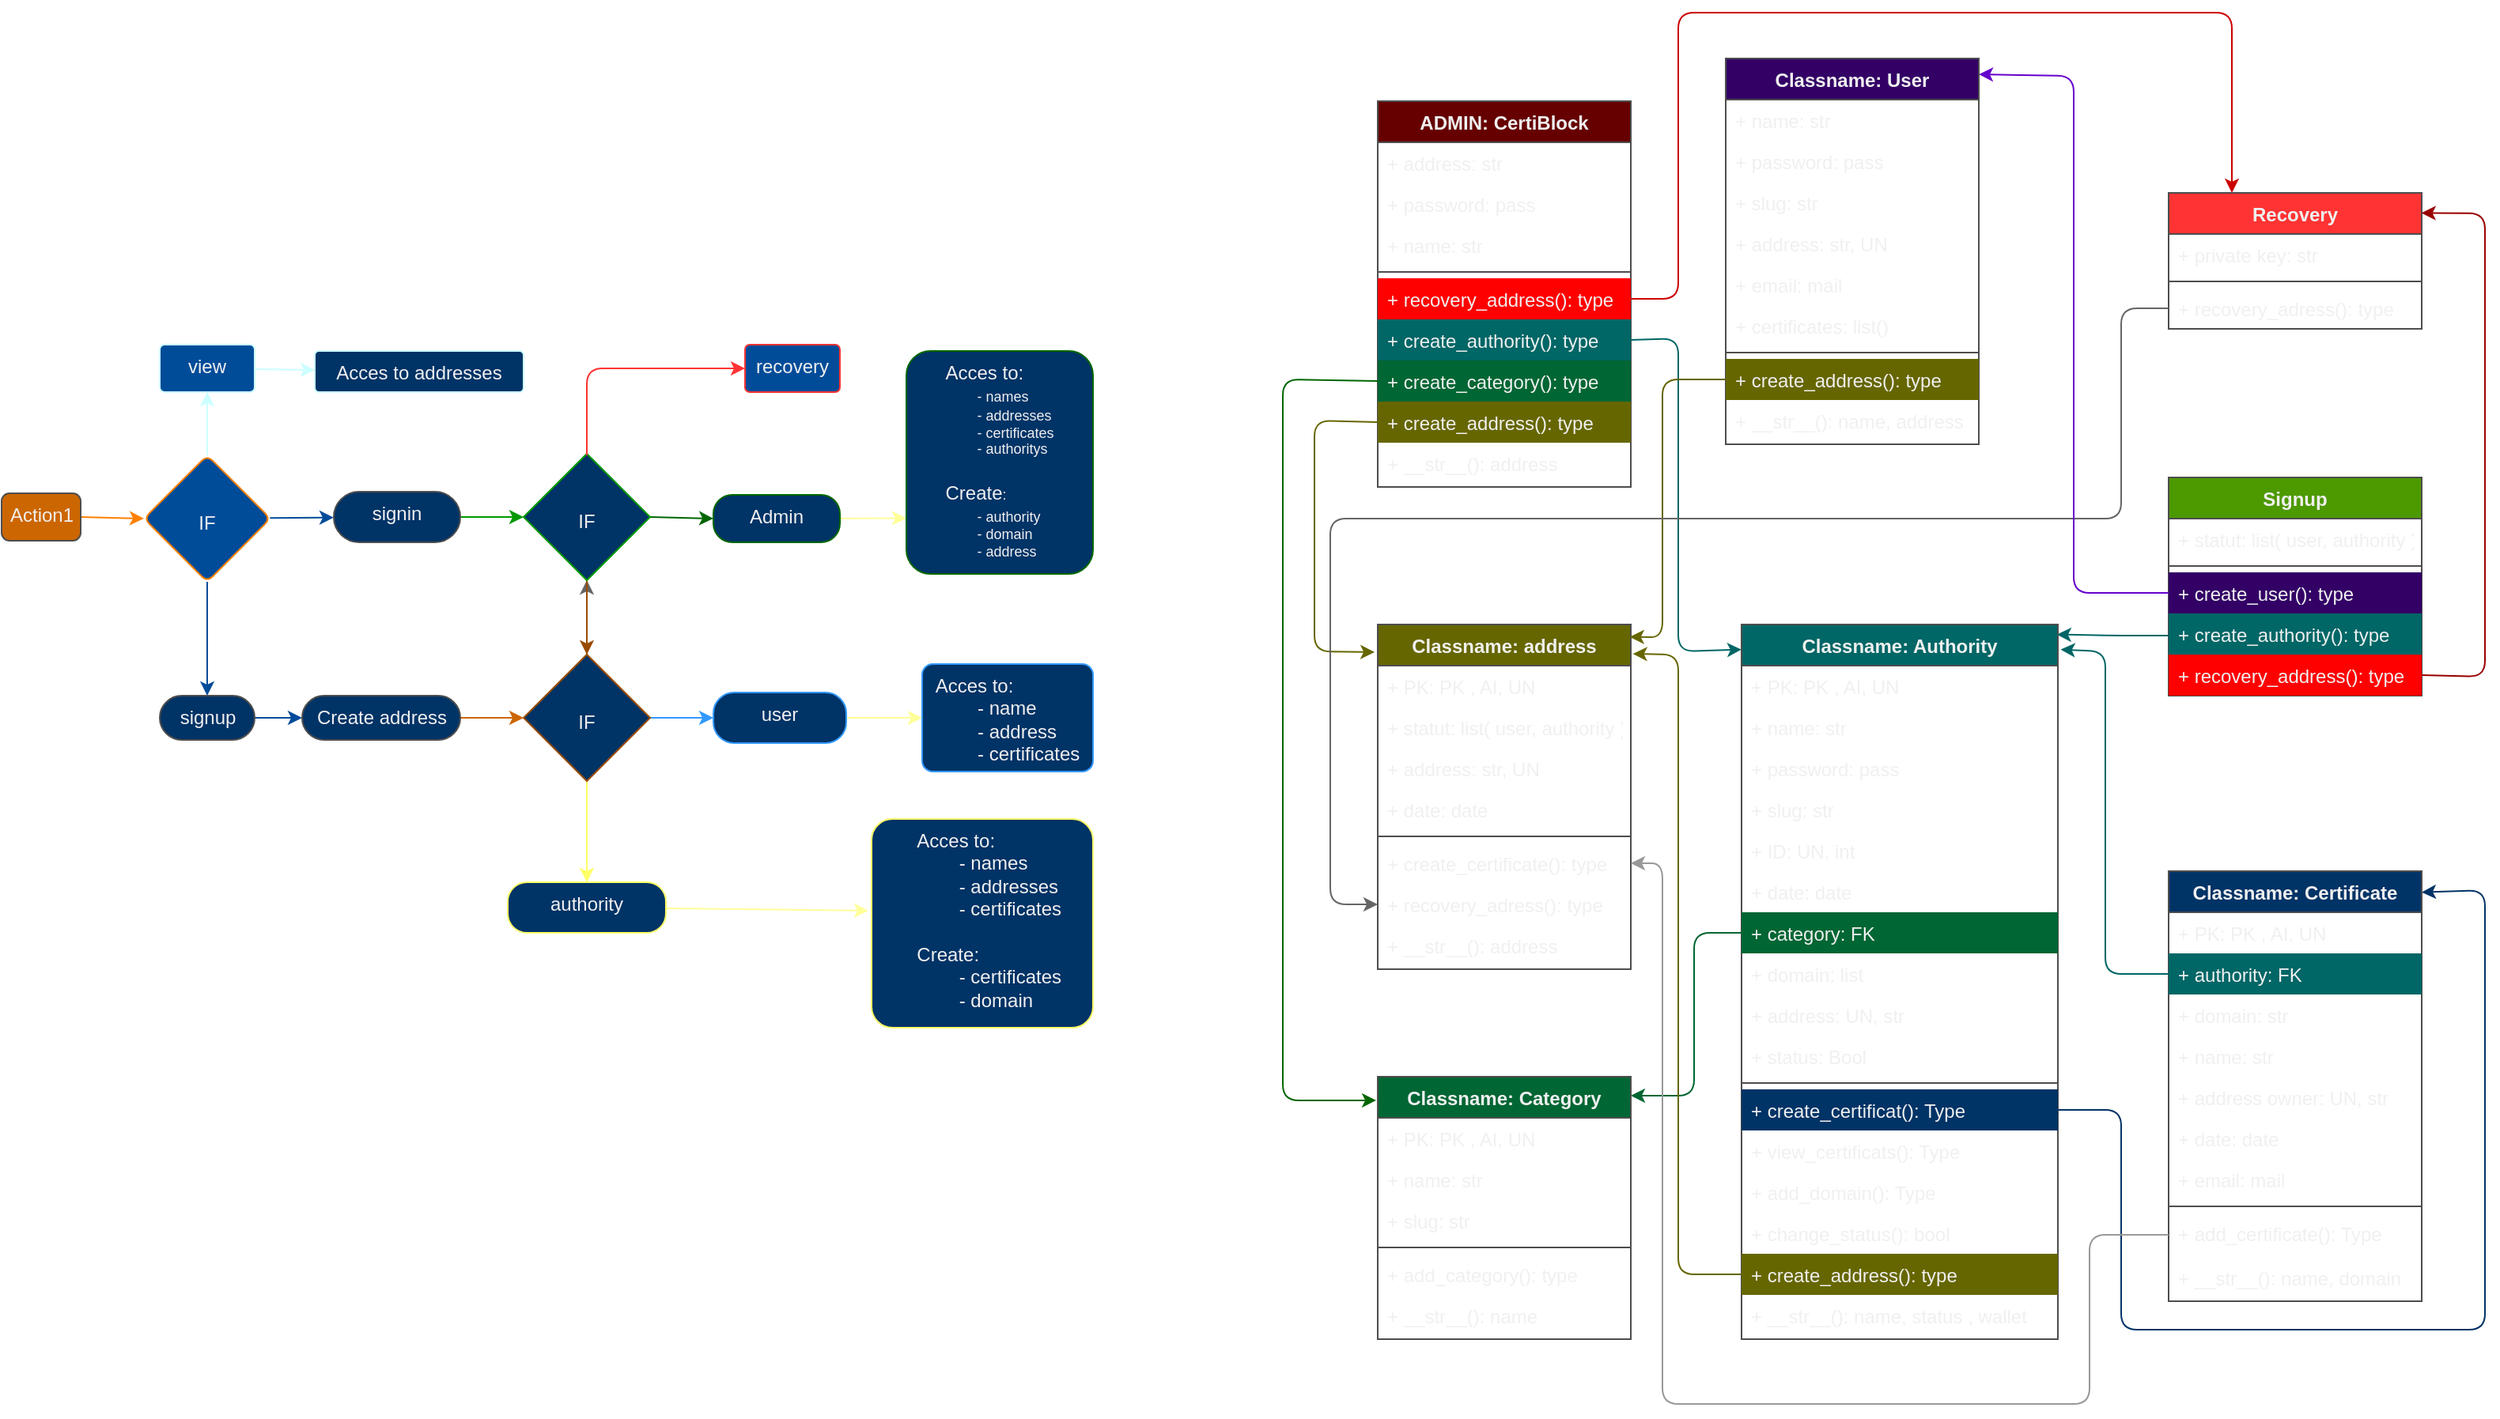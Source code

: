 <mxfile>
    <diagram id="wS5lbhsW0VNBM1o351Oy" name="Page-1">
        <mxGraphModel dx="2883" dy="984" grid="1" gridSize="10" guides="1" tooltips="1" connect="1" arrows="1" fold="1" page="1" pageScale="1" pageWidth="850" pageHeight="1100" math="0" shadow="0">
            <root>
                <mxCell id="0"/>
                <mxCell id="1" parent="0"/>
                <mxCell id="48" value="Classname: Authority" style="swimlane;fontStyle=1;align=center;verticalAlign=top;childLayout=stackLayout;horizontal=1;startSize=26;horizontalStack=0;resizeParent=1;resizeParentMax=0;resizeLast=0;collapsible=1;marginBottom=0;labelBackgroundColor=none;strokeColor=#4D4D4D;fontColor=#F0F0F0;fillColor=#006666;" vertex="1" parent="1">
                    <mxGeometry x="330" y="467" width="200" height="452" as="geometry">
                        <mxRectangle x="300" y="260" width="100" height="40" as="alternateBounds"/>
                    </mxGeometry>
                </mxCell>
                <mxCell id="57" value="+ PK: PK , AI, UN" style="text;strokeColor=none;fillColor=none;align=left;verticalAlign=top;spacingLeft=4;spacingRight=4;overflow=hidden;rotatable=0;points=[[0,0.5],[1,0.5]];portConstraint=eastwest;labelBackgroundColor=none;fontColor=#F0F0F0;" vertex="1" parent="48">
                    <mxGeometry y="26" width="200" height="26" as="geometry"/>
                </mxCell>
                <mxCell id="58" value="+ name: str" style="text;strokeColor=none;fillColor=none;align=left;verticalAlign=top;spacingLeft=4;spacingRight=4;overflow=hidden;rotatable=0;points=[[0,0.5],[1,0.5]];portConstraint=eastwest;labelBackgroundColor=none;fontColor=#F0F0F0;" vertex="1" parent="48">
                    <mxGeometry y="52" width="200" height="26" as="geometry"/>
                </mxCell>
                <mxCell id="211" value="+ password: pass" style="text;strokeColor=none;fillColor=none;align=left;verticalAlign=top;spacingLeft=4;spacingRight=4;overflow=hidden;rotatable=0;points=[[0,0.5],[1,0.5]];portConstraint=eastwest;labelBackgroundColor=none;fontColor=#F0F0F0;" vertex="1" parent="48">
                    <mxGeometry y="78" width="200" height="26" as="geometry"/>
                </mxCell>
                <mxCell id="71" value="+ slug: str" style="text;strokeColor=none;fillColor=none;align=left;verticalAlign=top;spacingLeft=4;spacingRight=4;overflow=hidden;rotatable=0;points=[[0,0.5],[1,0.5]];portConstraint=eastwest;labelBackgroundColor=none;fontColor=#F0F0F0;" vertex="1" parent="48">
                    <mxGeometry y="104" width="200" height="26" as="geometry"/>
                </mxCell>
                <mxCell id="49" value="+ ID: UN, int" style="text;strokeColor=none;fillColor=none;align=left;verticalAlign=top;spacingLeft=4;spacingRight=4;overflow=hidden;rotatable=0;points=[[0,0.5],[1,0.5]];portConstraint=eastwest;labelBackgroundColor=none;fontColor=#F0F0F0;" vertex="1" parent="48">
                    <mxGeometry y="130" width="200" height="26" as="geometry"/>
                </mxCell>
                <mxCell id="60" value="+ date: date" style="text;strokeColor=none;fillColor=none;align=left;verticalAlign=top;spacingLeft=4;spacingRight=4;overflow=hidden;rotatable=0;points=[[0,0.5],[1,0.5]];portConstraint=eastwest;labelBackgroundColor=none;fontColor=#F0F0F0;" vertex="1" parent="48">
                    <mxGeometry y="156" width="200" height="26" as="geometry"/>
                </mxCell>
                <mxCell id="61" value="+ category: FK" style="text;strokeColor=none;fillColor=#006633;align=left;verticalAlign=top;spacingLeft=4;spacingRight=4;overflow=hidden;rotatable=0;points=[[0,0.5],[1,0.5]];portConstraint=eastwest;labelBackgroundColor=none;fontColor=#F0F0F0;" vertex="1" parent="48">
                    <mxGeometry y="182" width="200" height="26" as="geometry"/>
                </mxCell>
                <mxCell id="86" value="+ domain: list" style="text;strokeColor=none;fillColor=none;align=left;verticalAlign=top;spacingLeft=4;spacingRight=4;overflow=hidden;rotatable=0;points=[[0,0.5],[1,0.5]];portConstraint=eastwest;labelBackgroundColor=none;fontColor=#F0F0F0;" vertex="1" parent="48">
                    <mxGeometry y="208" width="200" height="26" as="geometry"/>
                </mxCell>
                <mxCell id="62" value="+ address: UN, str" style="text;strokeColor=none;fillColor=none;align=left;verticalAlign=top;spacingLeft=4;spacingRight=4;overflow=hidden;rotatable=0;points=[[0,0.5],[1,0.5]];portConstraint=eastwest;labelBackgroundColor=none;fontColor=#F0F0F0;" vertex="1" parent="48">
                    <mxGeometry y="234" width="200" height="26" as="geometry"/>
                </mxCell>
                <mxCell id="63" value="+ status: Bool" style="text;strokeColor=none;fillColor=none;align=left;verticalAlign=top;spacingLeft=4;spacingRight=4;overflow=hidden;rotatable=0;points=[[0,0.5],[1,0.5]];portConstraint=eastwest;labelBackgroundColor=none;fontColor=#F0F0F0;" vertex="1" parent="48">
                    <mxGeometry y="260" width="200" height="26" as="geometry"/>
                </mxCell>
                <mxCell id="50" value="" style="line;strokeWidth=1;fillColor=none;align=left;verticalAlign=middle;spacingTop=-1;spacingLeft=3;spacingRight=3;rotatable=0;labelPosition=right;points=[];portConstraint=eastwest;strokeColor=inherit;labelBackgroundColor=none;fontColor=#F0F0F0;" vertex="1" parent="48">
                    <mxGeometry y="286" width="200" height="8" as="geometry"/>
                </mxCell>
                <mxCell id="51" value="+ create_certificat(): Type" style="text;strokeColor=none;fillColor=#003366;align=left;verticalAlign=top;spacingLeft=4;spacingRight=4;overflow=hidden;rotatable=0;points=[[0,0.5],[1,0.5]];portConstraint=eastwest;labelBackgroundColor=none;fontColor=#F0F0F0;" vertex="1" parent="48">
                    <mxGeometry y="294" width="200" height="26" as="geometry"/>
                </mxCell>
                <mxCell id="70" value="+ view_certificats(): Type" style="text;strokeColor=none;fillColor=none;align=left;verticalAlign=top;spacingLeft=4;spacingRight=4;overflow=hidden;rotatable=0;points=[[0,0.5],[1,0.5]];portConstraint=eastwest;labelBackgroundColor=none;fontColor=#F0F0F0;" vertex="1" parent="48">
                    <mxGeometry y="320" width="200" height="26" as="geometry"/>
                </mxCell>
                <mxCell id="87" value="+ add_domain(): Type" style="text;strokeColor=none;fillColor=none;align=left;verticalAlign=top;spacingLeft=4;spacingRight=4;overflow=hidden;rotatable=0;points=[[0,0.5],[1,0.5]];portConstraint=eastwest;labelBackgroundColor=none;fontColor=#F0F0F0;" vertex="1" parent="48">
                    <mxGeometry y="346" width="200" height="26" as="geometry"/>
                </mxCell>
                <mxCell id="67" value="+ change_status(): bool" style="text;strokeColor=none;fillColor=none;align=left;verticalAlign=top;spacingLeft=4;spacingRight=4;overflow=hidden;rotatable=0;points=[[0,0.5],[1,0.5]];portConstraint=eastwest;labelBackgroundColor=none;fontColor=#F0F0F0;" vertex="1" parent="48">
                    <mxGeometry y="372" width="200" height="26" as="geometry"/>
                </mxCell>
                <mxCell id="223" value="+ create_address(): type" style="text;strokeColor=none;fillColor=#666600;align=left;verticalAlign=top;spacingLeft=4;spacingRight=4;overflow=hidden;rotatable=0;points=[[0,0.5],[1,0.5]];portConstraint=eastwest;labelBackgroundColor=none;fontColor=#F0F0F0;" vertex="1" parent="48">
                    <mxGeometry y="398" width="200" height="26" as="geometry"/>
                </mxCell>
                <mxCell id="59" value="+ __str__(): name, status , wallet" style="text;strokeColor=none;fillColor=none;align=left;verticalAlign=top;spacingLeft=4;spacingRight=4;overflow=hidden;rotatable=0;points=[[0,0.5],[1,0.5]];portConstraint=eastwest;labelBackgroundColor=none;fontColor=#F0F0F0;" vertex="1" parent="48">
                    <mxGeometry y="424" width="200" height="28" as="geometry"/>
                </mxCell>
                <mxCell id="52" value="Classname: Category" style="swimlane;fontStyle=1;align=center;verticalAlign=top;childLayout=stackLayout;horizontal=1;startSize=26;horizontalStack=0;resizeParent=1;resizeParentMax=0;resizeLast=0;collapsible=1;marginBottom=0;labelBackgroundColor=none;strokeColor=#4D4D4D;fontColor=#F0F0F0;fillColor=#006633;" vertex="1" parent="1">
                    <mxGeometry x="100" y="753" width="160" height="166" as="geometry"/>
                </mxCell>
                <mxCell id="68" value="+ PK: PK , AI, UN" style="text;strokeColor=none;fillColor=none;align=left;verticalAlign=top;spacingLeft=4;spacingRight=4;overflow=hidden;rotatable=0;points=[[0,0.5],[1,0.5]];portConstraint=eastwest;labelBackgroundColor=none;fontColor=#F0F0F0;" vertex="1" parent="52">
                    <mxGeometry y="26" width="160" height="26" as="geometry"/>
                </mxCell>
                <mxCell id="69" value="+ name: str" style="text;strokeColor=none;fillColor=none;align=left;verticalAlign=top;spacingLeft=4;spacingRight=4;overflow=hidden;rotatable=0;points=[[0,0.5],[1,0.5]];portConstraint=eastwest;labelBackgroundColor=none;fontColor=#F0F0F0;" vertex="1" parent="52">
                    <mxGeometry y="52" width="160" height="26" as="geometry"/>
                </mxCell>
                <mxCell id="72" value="+ slug: str" style="text;strokeColor=none;fillColor=none;align=left;verticalAlign=top;spacingLeft=4;spacingRight=4;overflow=hidden;rotatable=0;points=[[0,0.5],[1,0.5]];portConstraint=eastwest;labelBackgroundColor=none;fontColor=#F0F0F0;" vertex="1" parent="52">
                    <mxGeometry y="78" width="160" height="26" as="geometry"/>
                </mxCell>
                <mxCell id="54" value="" style="line;strokeWidth=1;fillColor=none;align=left;verticalAlign=middle;spacingTop=-1;spacingLeft=3;spacingRight=3;rotatable=0;labelPosition=right;points=[];portConstraint=eastwest;strokeColor=inherit;labelBackgroundColor=none;fontColor=#F0F0F0;" vertex="1" parent="52">
                    <mxGeometry y="104" width="160" height="8" as="geometry"/>
                </mxCell>
                <mxCell id="55" value="+ add_category(): type" style="text;strokeColor=none;fillColor=none;align=left;verticalAlign=top;spacingLeft=4;spacingRight=4;overflow=hidden;rotatable=0;points=[[0,0.5],[1,0.5]];portConstraint=eastwest;labelBackgroundColor=none;fontColor=#F0F0F0;" vertex="1" parent="52">
                    <mxGeometry y="112" width="160" height="26" as="geometry"/>
                </mxCell>
                <mxCell id="65" value="+ __str__(): name" style="text;strokeColor=none;fillColor=none;align=left;verticalAlign=top;spacingLeft=4;spacingRight=4;overflow=hidden;rotatable=0;points=[[0,0.5],[1,0.5]];portConstraint=eastwest;labelBackgroundColor=none;fontColor=#F0F0F0;" vertex="1" parent="52">
                    <mxGeometry y="138" width="160" height="28" as="geometry"/>
                </mxCell>
                <mxCell id="73" value="Classname: Certificate" style="swimlane;fontStyle=1;align=center;verticalAlign=top;childLayout=stackLayout;horizontal=1;startSize=26;horizontalStack=0;resizeParent=1;resizeParentMax=0;resizeLast=0;collapsible=1;marginBottom=0;labelBackgroundColor=none;strokeColor=#4D4D4D;fontColor=#F0F0F0;fillColor=#003366;" vertex="1" parent="1">
                    <mxGeometry x="600" y="623" width="160" height="272" as="geometry"/>
                </mxCell>
                <mxCell id="74" value="+ PK: PK , AI, UN" style="text;strokeColor=none;fillColor=none;align=left;verticalAlign=top;spacingLeft=4;spacingRight=4;overflow=hidden;rotatable=0;points=[[0,0.5],[1,0.5]];portConstraint=eastwest;labelBackgroundColor=none;fontColor=#F0F0F0;" vertex="1" parent="73">
                    <mxGeometry y="26" width="160" height="26" as="geometry"/>
                </mxCell>
                <mxCell id="75" value="+ authority: FK" style="text;strokeColor=none;fillColor=#006666;align=left;verticalAlign=top;spacingLeft=4;spacingRight=4;overflow=hidden;rotatable=0;points=[[0,0.5],[1,0.5]];portConstraint=eastwest;labelBackgroundColor=none;fontColor=#F0F0F0;" vertex="1" parent="73">
                    <mxGeometry y="52" width="160" height="26" as="geometry"/>
                </mxCell>
                <mxCell id="76" value="+ domain: str" style="text;strokeColor=none;fillColor=none;align=left;verticalAlign=top;spacingLeft=4;spacingRight=4;overflow=hidden;rotatable=0;points=[[0,0.5],[1,0.5]];portConstraint=eastwest;labelBackgroundColor=none;fontColor=#F0F0F0;" vertex="1" parent="73">
                    <mxGeometry y="78" width="160" height="26" as="geometry"/>
                </mxCell>
                <mxCell id="85" value="+ name: str" style="text;strokeColor=none;fillColor=none;align=left;verticalAlign=top;spacingLeft=4;spacingRight=4;overflow=hidden;rotatable=0;points=[[0,0.5],[1,0.5]];portConstraint=eastwest;labelBackgroundColor=none;fontColor=#F0F0F0;" vertex="1" parent="73">
                    <mxGeometry y="104" width="160" height="26" as="geometry"/>
                </mxCell>
                <mxCell id="82" value="+ address owner: UN, str" style="text;strokeColor=none;fillColor=none;align=left;verticalAlign=top;spacingLeft=4;spacingRight=4;overflow=hidden;rotatable=0;points=[[0,0.5],[1,0.5]];portConstraint=eastwest;labelBackgroundColor=none;fontColor=#F0F0F0;" vertex="1" parent="73">
                    <mxGeometry y="130" width="160" height="26" as="geometry"/>
                </mxCell>
                <mxCell id="83" value="+ date: date" style="text;strokeColor=none;fillColor=none;align=left;verticalAlign=top;spacingLeft=4;spacingRight=4;overflow=hidden;rotatable=0;points=[[0,0.5],[1,0.5]];portConstraint=eastwest;labelBackgroundColor=none;fontColor=#F0F0F0;" vertex="1" parent="73">
                    <mxGeometry y="156" width="160" height="26" as="geometry"/>
                </mxCell>
                <mxCell id="77" value="+ email: mail" style="text;strokeColor=none;fillColor=none;align=left;verticalAlign=top;spacingLeft=4;spacingRight=4;overflow=hidden;rotatable=0;points=[[0,0.5],[1,0.5]];portConstraint=eastwest;labelBackgroundColor=none;fontColor=#F0F0F0;" vertex="1" parent="73">
                    <mxGeometry y="182" width="160" height="26" as="geometry"/>
                </mxCell>
                <mxCell id="79" value="" style="line;strokeWidth=1;fillColor=none;align=left;verticalAlign=middle;spacingTop=-1;spacingLeft=3;spacingRight=3;rotatable=0;labelPosition=right;points=[];portConstraint=eastwest;strokeColor=inherit;labelBackgroundColor=none;fontColor=#F0F0F0;" vertex="1" parent="73">
                    <mxGeometry y="208" width="160" height="8" as="geometry"/>
                </mxCell>
                <mxCell id="127" value="+ add_certificate(): Type" style="text;strokeColor=none;fillColor=none;align=left;verticalAlign=top;spacingLeft=4;spacingRight=4;overflow=hidden;rotatable=0;points=[[0,0.5],[1,0.5]];portConstraint=eastwest;labelBackgroundColor=none;fontColor=#F0F0F0;" vertex="1" parent="73">
                    <mxGeometry y="216" width="160" height="28" as="geometry"/>
                </mxCell>
                <mxCell id="81" value="+ __str__(): name, domain" style="text;strokeColor=none;fillColor=none;align=left;verticalAlign=top;spacingLeft=4;spacingRight=4;overflow=hidden;rotatable=0;points=[[0,0.5],[1,0.5]];portConstraint=eastwest;labelBackgroundColor=none;fontColor=#F0F0F0;" vertex="1" parent="73">
                    <mxGeometry y="244" width="160" height="28" as="geometry"/>
                </mxCell>
                <mxCell id="88" value="Classname: address" style="swimlane;fontStyle=1;align=center;verticalAlign=top;childLayout=stackLayout;horizontal=1;startSize=26;horizontalStack=0;resizeParent=1;resizeParentMax=0;resizeLast=0;collapsible=1;marginBottom=0;labelBackgroundColor=none;strokeColor=#4D4D4D;fontColor=#F0F0F0;fillColor=#666600;" vertex="1" parent="1">
                    <mxGeometry x="100" y="467" width="160" height="218" as="geometry"/>
                </mxCell>
                <mxCell id="89" value="+ PK: PK , AI, UN" style="text;strokeColor=none;fillColor=none;align=left;verticalAlign=top;spacingLeft=4;spacingRight=4;overflow=hidden;rotatable=0;points=[[0,0.5],[1,0.5]];portConstraint=eastwest;labelBackgroundColor=none;fontColor=#F0F0F0;" vertex="1" parent="88">
                    <mxGeometry y="26" width="160" height="26" as="geometry"/>
                </mxCell>
                <mxCell id="122" value="+ statut: list( user, authority )" style="text;strokeColor=none;fillColor=none;align=left;verticalAlign=top;spacingLeft=4;spacingRight=4;overflow=hidden;rotatable=0;points=[[0,0.5],[1,0.5]];portConstraint=eastwest;labelBackgroundColor=none;fontColor=#F0F0F0;" vertex="1" parent="88">
                    <mxGeometry y="52" width="160" height="26" as="geometry"/>
                </mxCell>
                <mxCell id="90" value="+ address: str, UN" style="text;strokeColor=none;fillColor=none;align=left;verticalAlign=top;spacingLeft=4;spacingRight=4;overflow=hidden;rotatable=0;points=[[0,0.5],[1,0.5]];portConstraint=eastwest;labelBackgroundColor=none;fontColor=#F0F0F0;" vertex="1" parent="88">
                    <mxGeometry y="78" width="160" height="26" as="geometry"/>
                </mxCell>
                <mxCell id="95" value="+ date: date" style="text;strokeColor=none;fillColor=none;align=left;verticalAlign=top;spacingLeft=4;spacingRight=4;overflow=hidden;rotatable=0;points=[[0,0.5],[1,0.5]];portConstraint=eastwest;labelBackgroundColor=none;fontColor=#F0F0F0;" vertex="1" parent="88">
                    <mxGeometry y="104" width="160" height="26" as="geometry"/>
                </mxCell>
                <mxCell id="92" value="" style="line;strokeWidth=1;fillColor=none;align=left;verticalAlign=middle;spacingTop=-1;spacingLeft=3;spacingRight=3;rotatable=0;labelPosition=right;points=[];portConstraint=eastwest;strokeColor=inherit;labelBackgroundColor=none;fontColor=#F0F0F0;" vertex="1" parent="88">
                    <mxGeometry y="130" width="160" height="8" as="geometry"/>
                </mxCell>
                <mxCell id="93" value="+ create_certificate(): type" style="text;strokeColor=none;fillColor=none;align=left;verticalAlign=top;spacingLeft=4;spacingRight=4;overflow=hidden;rotatable=0;points=[[0,0.5],[1,0.5]];portConstraint=eastwest;labelBackgroundColor=none;fontColor=#F0F0F0;" vertex="1" parent="88">
                    <mxGeometry y="138" width="160" height="26" as="geometry"/>
                </mxCell>
                <mxCell id="217" value="+ recovery_adress(): type" style="text;strokeColor=none;fillColor=none;align=left;verticalAlign=top;spacingLeft=4;spacingRight=4;overflow=hidden;rotatable=0;points=[[0,0.5],[1,0.5]];portConstraint=eastwest;labelBackgroundColor=none;fontColor=#F0F0F0;" vertex="1" parent="88">
                    <mxGeometry y="164" width="160" height="26" as="geometry"/>
                </mxCell>
                <mxCell id="94" value="+ __str__(): address" style="text;strokeColor=none;fillColor=none;align=left;verticalAlign=top;spacingLeft=4;spacingRight=4;overflow=hidden;rotatable=0;points=[[0,0.5],[1,0.5]];portConstraint=eastwest;labelBackgroundColor=none;fontColor=#F0F0F0;" vertex="1" parent="88">
                    <mxGeometry y="190" width="160" height="28" as="geometry"/>
                </mxCell>
                <mxCell id="96" value="ADMIN: CertiBlock" style="swimlane;fontStyle=1;align=center;verticalAlign=top;childLayout=stackLayout;horizontal=1;startSize=26;horizontalStack=0;resizeParent=1;resizeParentMax=0;resizeLast=0;collapsible=1;marginBottom=0;labelBackgroundColor=none;strokeColor=#4D4D4D;fontColor=#F0F0F0;fillColor=#660000;" vertex="1" parent="1">
                    <mxGeometry x="100" y="136" width="160" height="244" as="geometry"/>
                </mxCell>
                <mxCell id="98" value="+ address: str" style="text;strokeColor=none;fillColor=none;align=left;verticalAlign=top;spacingLeft=4;spacingRight=4;overflow=hidden;rotatable=0;points=[[0,0.5],[1,0.5]];portConstraint=eastwest;labelBackgroundColor=none;fontColor=#F0F0F0;" vertex="1" parent="96">
                    <mxGeometry y="26" width="160" height="26" as="geometry"/>
                </mxCell>
                <mxCell id="214" value="+ password: pass" style="text;strokeColor=none;fillColor=none;align=left;verticalAlign=top;spacingLeft=4;spacingRight=4;overflow=hidden;rotatable=0;points=[[0,0.5],[1,0.5]];portConstraint=eastwest;labelBackgroundColor=none;fontColor=#F0F0F0;" vertex="1" parent="96">
                    <mxGeometry y="52" width="160" height="26" as="geometry"/>
                </mxCell>
                <mxCell id="123" value="+ name: str" style="text;strokeColor=none;fillColor=none;align=left;verticalAlign=top;spacingLeft=4;spacingRight=4;overflow=hidden;rotatable=0;points=[[0,0.5],[1,0.5]];portConstraint=eastwest;labelBackgroundColor=none;fontColor=#F0F0F0;" vertex="1" parent="96">
                    <mxGeometry y="78" width="160" height="26" as="geometry"/>
                </mxCell>
                <mxCell id="100" value="" style="line;strokeWidth=1;fillColor=none;align=left;verticalAlign=middle;spacingTop=-1;spacingLeft=3;spacingRight=3;rotatable=0;labelPosition=right;points=[];portConstraint=eastwest;strokeColor=inherit;labelBackgroundColor=none;fontColor=#F0F0F0;" vertex="1" parent="96">
                    <mxGeometry y="104" width="160" height="8" as="geometry"/>
                </mxCell>
                <mxCell id="215" value="+ recovery_address(): type" style="text;strokeColor=none;fillColor=#FF0000;align=left;verticalAlign=top;spacingLeft=4;spacingRight=4;overflow=hidden;rotatable=0;points=[[0,0.5],[1,0.5]];portConstraint=eastwest;labelBackgroundColor=none;fontColor=#F0F0F0;" vertex="1" parent="96">
                    <mxGeometry y="112" width="160" height="26" as="geometry"/>
                </mxCell>
                <mxCell id="104" value="+ create_authority(): type" style="text;strokeColor=none;fillColor=#006666;align=left;verticalAlign=top;spacingLeft=4;spacingRight=4;overflow=hidden;rotatable=0;points=[[0,0.5],[1,0.5]];portConstraint=eastwest;labelBackgroundColor=none;fontColor=#F0F0F0;" vertex="1" parent="96">
                    <mxGeometry y="138" width="160" height="26" as="geometry"/>
                </mxCell>
                <mxCell id="103" value="+ create_category(): type" style="text;strokeColor=none;fillColor=#006633;align=left;verticalAlign=top;spacingLeft=4;spacingRight=4;overflow=hidden;rotatable=0;points=[[0,0.5],[1,0.5]];portConstraint=eastwest;labelBackgroundColor=none;fontColor=#F0F0F0;" vertex="1" parent="96">
                    <mxGeometry y="164" width="160" height="26" as="geometry"/>
                </mxCell>
                <mxCell id="101" value="+ create_address(): type" style="text;strokeColor=none;fillColor=#666600;align=left;verticalAlign=top;spacingLeft=4;spacingRight=4;overflow=hidden;rotatable=0;points=[[0,0.5],[1,0.5]];portConstraint=eastwest;labelBackgroundColor=none;fontColor=#F0F0F0;" vertex="1" parent="96">
                    <mxGeometry y="190" width="160" height="26" as="geometry"/>
                </mxCell>
                <mxCell id="102" value="+ __str__(): address" style="text;strokeColor=none;fillColor=none;align=left;verticalAlign=top;spacingLeft=4;spacingRight=4;overflow=hidden;rotatable=0;points=[[0,0.5],[1,0.5]];portConstraint=eastwest;labelBackgroundColor=none;fontColor=#F0F0F0;" vertex="1" parent="96">
                    <mxGeometry y="216" width="160" height="28" as="geometry"/>
                </mxCell>
                <mxCell id="107" style="edgeStyle=none;html=1;exitX=0;exitY=0.5;exitDx=0;exitDy=0;entryX=1;entryY=0.072;entryDx=0;entryDy=0;entryPerimeter=0;fontColor=#F0F0F0;strokeColor=#006633;" edge="1" parent="1" source="61" target="52">
                    <mxGeometry relative="1" as="geometry">
                        <Array as="points">
                            <mxPoint x="300" y="662"/>
                            <mxPoint x="300" y="765"/>
                        </Array>
                    </mxGeometry>
                </mxCell>
                <mxCell id="108" style="edgeStyle=none;html=1;exitX=0;exitY=0.5;exitDx=0;exitDy=0;strokeColor=#006666;fontColor=#F0F0F0;entryX=1.009;entryY=0.035;entryDx=0;entryDy=0;entryPerimeter=0;" edge="1" parent="1" source="75" target="48">
                    <mxGeometry relative="1" as="geometry">
                        <Array as="points">
                            <mxPoint x="560" y="688"/>
                            <mxPoint x="560" y="484"/>
                        </Array>
                    </mxGeometry>
                </mxCell>
                <mxCell id="109" style="edgeStyle=none;html=1;exitX=0;exitY=0.5;exitDx=0;exitDy=0;entryX=-0.012;entryY=0.08;entryDx=0;entryDy=0;entryPerimeter=0;strokeColor=#666600;fontColor=#F0F0F0;" edge="1" parent="1" source="101" target="88">
                    <mxGeometry relative="1" as="geometry">
                        <Array as="points">
                            <mxPoint x="60" y="338"/>
                            <mxPoint x="60" y="484"/>
                        </Array>
                    </mxGeometry>
                </mxCell>
                <mxCell id="110" style="edgeStyle=none;html=1;exitX=0;exitY=0.5;exitDx=0;exitDy=0;entryX=-0.006;entryY=0.09;entryDx=0;entryDy=0;entryPerimeter=0;strokeColor=#006600;fontColor=#F0F0F0;" edge="1" parent="1" source="103" target="52">
                    <mxGeometry relative="1" as="geometry">
                        <Array as="points">
                            <mxPoint x="40" y="312"/>
                            <mxPoint x="40" y="480"/>
                            <mxPoint x="40" y="768"/>
                        </Array>
                    </mxGeometry>
                </mxCell>
                <mxCell id="111" style="edgeStyle=none;html=1;exitX=1;exitY=0.5;exitDx=0;exitDy=0;entryX=0;entryY=0.035;entryDx=0;entryDy=0;entryPerimeter=0;strokeColor=#006666;fontColor=#F0F0F0;" edge="1" parent="1" source="104" target="48">
                    <mxGeometry relative="1" as="geometry">
                        <Array as="points">
                            <mxPoint x="290" y="286"/>
                            <mxPoint x="290" y="484"/>
                        </Array>
                    </mxGeometry>
                </mxCell>
                <mxCell id="112" style="edgeStyle=none;html=1;exitX=1;exitY=0.5;exitDx=0;exitDy=0;entryX=1;entryY=0.049;entryDx=0;entryDy=0;entryPerimeter=0;strokeColor=#003366;fontColor=#F0F0F0;fillColor=#003366;" edge="1" parent="1" source="51" target="73">
                    <mxGeometry relative="1" as="geometry">
                        <Array as="points">
                            <mxPoint x="570" y="774"/>
                            <mxPoint x="570" y="913"/>
                            <mxPoint x="800" y="913"/>
                            <mxPoint x="800" y="635"/>
                        </Array>
                    </mxGeometry>
                </mxCell>
                <mxCell id="113" value="Classname: User" style="swimlane;fontStyle=1;align=center;verticalAlign=top;childLayout=stackLayout;horizontal=1;startSize=26;horizontalStack=0;resizeParent=1;resizeParentMax=0;resizeLast=0;collapsible=1;marginBottom=0;labelBackgroundColor=none;strokeColor=#4D4D4D;fontColor=#F0F0F0;fillColor=#330066;" vertex="1" parent="1">
                    <mxGeometry x="320" y="109" width="160" height="244" as="geometry"/>
                </mxCell>
                <mxCell id="120" value="+ name: str" style="text;strokeColor=none;fillColor=none;align=left;verticalAlign=top;spacingLeft=4;spacingRight=4;overflow=hidden;rotatable=0;points=[[0,0.5],[1,0.5]];portConstraint=eastwest;labelBackgroundColor=none;fontColor=#F0F0F0;" vertex="1" parent="113">
                    <mxGeometry y="26" width="160" height="26" as="geometry"/>
                </mxCell>
                <mxCell id="202" value="+ password: pass" style="text;strokeColor=none;fillColor=none;align=left;verticalAlign=top;spacingLeft=4;spacingRight=4;overflow=hidden;rotatable=0;points=[[0,0.5],[1,0.5]];portConstraint=eastwest;labelBackgroundColor=none;fontColor=#F0F0F0;" vertex="1" parent="113">
                    <mxGeometry y="52" width="160" height="26" as="geometry"/>
                </mxCell>
                <mxCell id="121" value="+ slug: str" style="text;strokeColor=none;fillColor=none;align=left;verticalAlign=top;spacingLeft=4;spacingRight=4;overflow=hidden;rotatable=0;points=[[0,0.5],[1,0.5]];portConstraint=eastwest;labelBackgroundColor=none;fontColor=#F0F0F0;" vertex="1" parent="113">
                    <mxGeometry y="78" width="160" height="26" as="geometry"/>
                </mxCell>
                <mxCell id="114" value="+ address: str, UN" style="text;strokeColor=none;fillColor=none;align=left;verticalAlign=top;spacingLeft=4;spacingRight=4;overflow=hidden;rotatable=0;points=[[0,0.5],[1,0.5]];portConstraint=eastwest;labelBackgroundColor=none;fontColor=#F0F0F0;" vertex="1" parent="113">
                    <mxGeometry y="104" width="160" height="26" as="geometry"/>
                </mxCell>
                <mxCell id="206" value="+ email: mail" style="text;strokeColor=none;fillColor=none;align=left;verticalAlign=top;spacingLeft=4;spacingRight=4;overflow=hidden;rotatable=0;points=[[0,0.5],[1,0.5]];portConstraint=eastwest;labelBackgroundColor=none;fontColor=#F0F0F0;" vertex="1" parent="113">
                    <mxGeometry y="130" width="160" height="26" as="geometry"/>
                </mxCell>
                <mxCell id="125" value="+ certificates: list()" style="text;strokeColor=none;fillColor=none;align=left;verticalAlign=top;spacingLeft=4;spacingRight=4;overflow=hidden;rotatable=0;points=[[0,0.5],[1,0.5]];portConstraint=eastwest;labelBackgroundColor=none;fontColor=#F0F0F0;" vertex="1" parent="113">
                    <mxGeometry y="156" width="160" height="26" as="geometry"/>
                </mxCell>
                <mxCell id="115" value="" style="line;strokeWidth=1;fillColor=none;align=left;verticalAlign=middle;spacingTop=-1;spacingLeft=3;spacingRight=3;rotatable=0;labelPosition=right;points=[];portConstraint=eastwest;strokeColor=inherit;labelBackgroundColor=none;fontColor=#F0F0F0;" vertex="1" parent="113">
                    <mxGeometry y="182" width="160" height="8" as="geometry"/>
                </mxCell>
                <mxCell id="118" value="+ create_address(): type" style="text;strokeColor=none;fillColor=#666600;align=left;verticalAlign=top;spacingLeft=4;spacingRight=4;overflow=hidden;rotatable=0;points=[[0,0.5],[1,0.5]];portConstraint=eastwest;labelBackgroundColor=none;fontColor=#F0F0F0;" vertex="1" parent="113">
                    <mxGeometry y="190" width="160" height="26" as="geometry"/>
                </mxCell>
                <mxCell id="119" value="+ __str__(): name, address" style="text;strokeColor=none;fillColor=none;align=left;verticalAlign=top;spacingLeft=4;spacingRight=4;overflow=hidden;rotatable=0;points=[[0,0.5],[1,0.5]];portConstraint=eastwest;labelBackgroundColor=none;fontColor=#F0F0F0;" vertex="1" parent="113">
                    <mxGeometry y="216" width="160" height="28" as="geometry"/>
                </mxCell>
                <mxCell id="124" style="edgeStyle=none;html=1;exitX=0;exitY=0.5;exitDx=0;exitDy=0;entryX=0.996;entryY=0.036;entryDx=0;entryDy=0;entryPerimeter=0;strokeColor=#666600;fontColor=#F0F0F0;fillColor=#666600;" edge="1" parent="1" source="118" target="88">
                    <mxGeometry relative="1" as="geometry">
                        <Array as="points">
                            <mxPoint x="280" y="312"/>
                            <mxPoint x="280" y="475"/>
                        </Array>
                    </mxGeometry>
                </mxCell>
                <mxCell id="221" value="" style="edgeStyle=none;html=1;strokeColor=#004C99;fontSize=9;fontColor=#994C00;fillColor=#CC6600;" edge="1" parent="1" source="130" target="220">
                    <mxGeometry relative="1" as="geometry"/>
                </mxCell>
                <mxCell id="130" value="signup" style="html=1;align=center;verticalAlign=top;rounded=1;absoluteArcSize=1;arcSize=30;dashed=0;labelBackgroundColor=none;strokeColor=#4D4D4D;fontColor=#F0F0F0;fillColor=#003366;" vertex="1" parent="1">
                    <mxGeometry x="-670" y="512" width="60" height="28" as="geometry"/>
                </mxCell>
                <mxCell id="158" value="" style="edgeStyle=none;html=1;strokeColor=#3399FF;fontColor=#F0F0F0;fillColor=#003366;" edge="1" parent="1" source="155" target="157">
                    <mxGeometry relative="1" as="geometry"/>
                </mxCell>
                <mxCell id="160" value="" style="edgeStyle=none;html=1;strokeColor=#FFFF66;fontColor=#F0F0F0;fillColor=#003366;" edge="1" parent="1" source="155" target="159">
                    <mxGeometry relative="1" as="geometry"/>
                </mxCell>
                <mxCell id="219" value="" style="edgeStyle=none;html=1;strokeColor=#666666;fontSize=9;fontColor=#994C00;fillColor=#CC6600;" edge="1" parent="1" source="155" target="173">
                    <mxGeometry relative="1" as="geometry"/>
                </mxCell>
                <mxCell id="155" value="&lt;br&gt;&lt;br&gt;IF" style="rhombus;whiteSpace=wrap;html=1;verticalAlign=top;fillColor=#003366;strokeColor=#994C00;fontColor=#F0F0F0;rounded=1;arcSize=0;dashed=0;labelBackgroundColor=none;align=center;" vertex="1" parent="1">
                    <mxGeometry x="-440" y="486" width="80" height="80" as="geometry"/>
                </mxCell>
                <mxCell id="190" value="" style="edgeStyle=none;html=1;strokeColor=#FFFF99;fontSize=9;fontColor=#994C00;fillColor=#CC6600;" edge="1" parent="1" source="157" target="161">
                    <mxGeometry relative="1" as="geometry"/>
                </mxCell>
                <mxCell id="157" value="user" style="rounded=1;whiteSpace=wrap;html=1;verticalAlign=top;fillColor=#003366;strokeColor=#3399FF;fontColor=#F0F0F0;arcSize=41;dashed=0;labelBackgroundColor=none;align=center;" vertex="1" parent="1">
                    <mxGeometry x="-320" y="510" width="84" height="32" as="geometry"/>
                </mxCell>
                <mxCell id="191" value="" style="edgeStyle=none;html=1;strokeColor=#FFFF99;fontSize=9;fontColor=#994C00;fillColor=#CC6600;entryX=-0.014;entryY=0.439;entryDx=0;entryDy=0;entryPerimeter=0;" edge="1" parent="1" source="159" target="163">
                    <mxGeometry relative="1" as="geometry"/>
                </mxCell>
                <mxCell id="159" value="authority" style="rounded=1;whiteSpace=wrap;html=1;verticalAlign=top;fillColor=#003366;strokeColor=#FFFF66;fontColor=#F0F0F0;arcSize=38;dashed=0;labelBackgroundColor=none;" vertex="1" parent="1">
                    <mxGeometry x="-450" y="630" width="100" height="32" as="geometry"/>
                </mxCell>
                <mxCell id="161" value="&lt;div style=&quot;text-align: left;&quot;&gt;&lt;span style=&quot;background-color: initial;&quot;&gt;Acces to:&lt;/span&gt;&lt;br&gt;&lt;span style=&quot;background-color: initial;&quot;&gt;&lt;span style=&quot;white-space: pre;&quot;&gt;&#9;&lt;/span&gt;- name&lt;/span&gt;&lt;br&gt;&lt;span style=&quot;background-color: initial;&quot;&gt;&lt;span style=&quot;white-space: pre;&quot;&gt;&#9;&lt;/span&gt;- address&lt;/span&gt;&lt;br&gt;&lt;span style=&quot;background-color: initial;&quot;&gt;&lt;span style=&quot;white-space: pre;&quot;&gt;&#9;&lt;/span&gt;- certificates&lt;/span&gt;&lt;br&gt;&lt;/div&gt;" style="rounded=1;whiteSpace=wrap;html=1;verticalAlign=top;fillColor=#003366;strokeColor=#3399FF;fontColor=#F0F0F0;arcSize=10;dashed=0;labelBackgroundColor=none;" vertex="1" parent="1">
                    <mxGeometry x="-188" y="492" width="108" height="68" as="geometry"/>
                </mxCell>
                <mxCell id="163" value="&lt;span style=&quot;white-space: pre;&quot;&gt;&#9;&lt;/span&gt;Acces to:&lt;br&gt;&lt;span style=&quot;white-space: pre;&quot;&gt;&#9;&lt;span style=&quot;white-space: pre;&quot;&gt;&#9;&lt;/span&gt;&lt;/span&gt;- names&lt;br&gt;&lt;span style=&quot;white-space: pre;&quot;&gt;&#9;&lt;span style=&quot;white-space: pre;&quot;&gt;&#9;&lt;/span&gt;&lt;/span&gt;- addresses&lt;br&gt;&lt;span style=&quot;white-space: pre;&quot;&gt;&#9;&lt;span style=&quot;white-space: pre;&quot;&gt;&#9;&lt;/span&gt;&lt;/span&gt;- certificates&lt;br&gt;&lt;br&gt;&lt;span style=&quot;white-space: pre;&quot;&gt;&#9;&lt;/span&gt;Create:&lt;br&gt;&lt;span style=&quot;white-space: pre;&quot;&gt;&#9;&lt;span style=&quot;white-space: pre;&quot;&gt;&#9;&lt;/span&gt;&lt;/span&gt;- certificates&lt;br&gt;&lt;div style=&quot;&quot;&gt;&lt;div style=&quot;&quot;&gt;&lt;span style=&quot;white-space: pre;&quot;&gt;&#9;&lt;span style=&quot;white-space: pre;&quot;&gt;&#9;&lt;/span&gt;&lt;/span&gt;- domain&lt;/div&gt;&lt;/div&gt;" style="rounded=1;whiteSpace=wrap;html=1;verticalAlign=top;fillColor=#003366;strokeColor=#FFFF66;fontColor=#F0F0F0;arcSize=10;dashed=0;labelBackgroundColor=none;align=left;" vertex="1" parent="1">
                    <mxGeometry x="-220" y="590" width="140" height="132" as="geometry"/>
                </mxCell>
                <mxCell id="192" value="" style="edgeStyle=none;html=1;strokeColor=#FFFF99;fontSize=9;fontColor=#994C00;fillColor=#CC6600;entryX=0;entryY=0.75;entryDx=0;entryDy=0;" edge="1" parent="1" source="165" target="167">
                    <mxGeometry relative="1" as="geometry">
                        <mxPoint x="-190" y="400" as="targetPoint"/>
                    </mxGeometry>
                </mxCell>
                <mxCell id="165" value="Admin" style="rounded=1;whiteSpace=wrap;html=1;verticalAlign=top;fillColor=#003366;strokeColor=#006600;fontColor=#F0F0F0;arcSize=40;dashed=0;labelBackgroundColor=none;" vertex="1" parent="1">
                    <mxGeometry x="-320" y="385" width="80" height="30" as="geometry"/>
                </mxCell>
                <mxCell id="167" value="&lt;div style=&quot;&quot;&gt;&lt;div style=&quot;text-align: left;&quot;&gt;&lt;span style=&quot;background-color: initial;&quot;&gt;Acces to:&lt;/span&gt;&lt;/div&gt;&lt;span style=&quot;background-color: initial;&quot;&gt;&lt;div style=&quot;text-align: left;&quot;&gt;&lt;span style=&quot;font-size: 9px; background-color: initial;&quot;&gt;&lt;span style=&quot;white-space: pre;&quot;&gt;&#9;&lt;/span&gt;- names&lt;/span&gt;&lt;/div&gt;&lt;/span&gt;&lt;span style=&quot;background-color: initial; font-size: 9px;&quot;&gt;&lt;div style=&quot;text-align: left;&quot;&gt;&lt;span style=&quot;background-color: initial;&quot;&gt;&lt;span style=&quot;white-space: pre;&quot;&gt;&#9;&lt;/span&gt;- addresses&lt;/span&gt;&lt;/div&gt;&lt;/span&gt;&lt;span style=&quot;background-color: initial; font-size: 9px;&quot;&gt;&lt;div style=&quot;text-align: left;&quot;&gt;&lt;span style=&quot;background-color: initial;&quot;&gt;&lt;span style=&quot;white-space: pre;&quot;&gt;&#9;&lt;/span&gt;- certificates&lt;/span&gt;&lt;/div&gt;&lt;/span&gt;&lt;span style=&quot;background-color: initial; font-size: 9px;&quot;&gt;&lt;div style=&quot;text-align: left;&quot;&gt;&lt;span style=&quot;background-color: initial;&quot;&gt;&lt;span style=&quot;white-space: pre;&quot;&gt;&#9;&lt;/span&gt;- authoritys&lt;/span&gt;&lt;/div&gt;&lt;/span&gt;&lt;font style=&quot;background-color: initial;&quot;&gt;&lt;div style=&quot;text-align: left;&quot;&gt;&lt;font style=&quot;background-color: initial;&quot;&gt;&lt;br&gt;&lt;/font&gt;&lt;/div&gt;&lt;div style=&quot;text-align: left;&quot;&gt;&lt;font style=&quot;background-color: initial;&quot;&gt;Create&lt;/font&gt;&lt;font style=&quot;background-color: initial; font-size: 9px;&quot;&gt;:&lt;/font&gt;&lt;/div&gt;&lt;/font&gt;&lt;/div&gt;&lt;div style=&quot;&quot;&gt;&lt;div style=&quot;text-align: left;&quot;&gt;&lt;span style=&quot;background-color: initial; font-size: 9px;&quot;&gt;&lt;span style=&quot;white-space: pre;&quot;&gt;&#9;&lt;/span&gt;- authority&lt;/span&gt;&lt;/div&gt;&lt;span style=&quot;background-color: initial; font-size: 9px;&quot;&gt;&lt;div style=&quot;text-align: left;&quot;&gt;&lt;span style=&quot;background-color: initial;&quot;&gt;&lt;span style=&quot;white-space: pre;&quot;&gt;&#9;&lt;/span&gt;- domain&lt;/span&gt;&lt;/div&gt;&lt;/span&gt;&lt;span style=&quot;font-size: 9px; background-color: initial;&quot;&gt;&lt;div style=&quot;text-align: left;&quot;&gt;&lt;span style=&quot;background-color: initial;&quot;&gt;&lt;span style=&quot;white-space: pre;&quot;&gt;&#9;&lt;/span&gt;- address&lt;/span&gt;&lt;/div&gt;&lt;/span&gt;&lt;/div&gt;" style="rounded=1;whiteSpace=wrap;html=1;verticalAlign=top;fillColor=#003366;strokeColor=#006600;fontColor=#F0F0F0;arcSize=13;dashed=0;labelBackgroundColor=none;" vertex="1" parent="1">
                    <mxGeometry x="-198" y="294" width="118" height="141" as="geometry"/>
                </mxCell>
                <mxCell id="170" style="edgeStyle=none;html=1;exitX=0.5;exitY=1;exitDx=0;exitDy=0;entryX=0.5;entryY=0;entryDx=0;entryDy=0;strokeColor=#004C99;fontColor=#F0F0F0;fillColor=#003366;" edge="1" parent="1" source="169" target="130">
                    <mxGeometry relative="1" as="geometry"/>
                </mxCell>
                <mxCell id="172" value="" style="edgeStyle=none;html=1;strokeColor=#004C99;fontColor=#F0F0F0;fillColor=#003366;" edge="1" parent="1" source="169" target="171">
                    <mxGeometry relative="1" as="geometry"/>
                </mxCell>
                <mxCell id="183" value="" style="edgeStyle=none;html=1;strokeColor=#CCFFFF;fontColor=#994C00;fillColor=#CC6600;" edge="1" parent="1" source="169" target="182">
                    <mxGeometry relative="1" as="geometry"/>
                </mxCell>
                <mxCell id="169" value="&lt;br&gt;&lt;br&gt;IF" style="rhombus;whiteSpace=wrap;html=1;verticalAlign=top;fillColor=#004C99;strokeColor=#FF8000;fontColor=#F0F0F0;rounded=1;arcSize=10;dashed=0;labelBackgroundColor=none;align=center;" vertex="1" parent="1">
                    <mxGeometry x="-680" y="360" width="80" height="80" as="geometry"/>
                </mxCell>
                <mxCell id="174" value="" style="edgeStyle=none;html=1;strokeColor=#009900;fontColor=#F0F0F0;fillColor=#003366;" edge="1" parent="1" source="171" target="173">
                    <mxGeometry relative="1" as="geometry"/>
                </mxCell>
                <mxCell id="171" value="signin" style="rounded=1;whiteSpace=wrap;html=1;verticalAlign=top;fillColor=#003366;strokeColor=#4D4D4D;fontColor=#F0F0F0;arcSize=50;dashed=0;labelBackgroundColor=none;" vertex="1" parent="1">
                    <mxGeometry x="-560" y="383" width="80" height="32" as="geometry"/>
                </mxCell>
                <mxCell id="180" style="edgeStyle=none;html=1;exitX=1;exitY=0.5;exitDx=0;exitDy=0;entryX=0;entryY=0.5;entryDx=0;entryDy=0;strokeColor=#006600;fontColor=#F0F0F0;fillColor=#003366;" edge="1" parent="1" source="173" target="165">
                    <mxGeometry relative="1" as="geometry"/>
                </mxCell>
                <mxCell id="181" style="edgeStyle=none;html=1;exitX=0.5;exitY=1;exitDx=0;exitDy=0;entryX=0.5;entryY=0;entryDx=0;entryDy=0;strokeColor=#994C00;fontColor=#F0F0F0;fillColor=#003366;" edge="1" parent="1" source="173" target="155">
                    <mxGeometry relative="1" as="geometry"/>
                </mxCell>
                <mxCell id="173" value="&lt;br&gt;&lt;br&gt;IF" style="rhombus;whiteSpace=wrap;html=1;verticalAlign=top;fillColor=#003366;strokeColor=#009900;fontColor=#F0F0F0;rounded=1;arcSize=0;dashed=0;labelBackgroundColor=none;" vertex="1" parent="1">
                    <mxGeometry x="-440" y="359" width="80" height="80" as="geometry"/>
                </mxCell>
                <mxCell id="176" style="edgeStyle=none;html=1;exitX=1;exitY=0.5;exitDx=0;exitDy=0;entryX=0;entryY=0.5;entryDx=0;entryDy=0;strokeColor=#FF8000;fontColor=#F0F0F0;fillColor=#000066;" edge="1" parent="1" source="175" target="169">
                    <mxGeometry relative="1" as="geometry"/>
                </mxCell>
                <mxCell id="175" value="Action1" style="html=1;align=center;verticalAlign=top;rounded=1;absoluteArcSize=1;arcSize=10;dashed=0;labelBackgroundColor=none;strokeColor=#4D4D4D;fontColor=#F0F0F0;fillColor=#CC6600;" vertex="1" parent="1">
                    <mxGeometry x="-770" y="384" width="50" height="30" as="geometry"/>
                </mxCell>
                <mxCell id="188" value="" style="edgeStyle=none;html=1;strokeColor=#CCFFFF;fontColor=#994C00;fillColor=#CC6600;" edge="1" parent="1" source="182" target="187">
                    <mxGeometry relative="1" as="geometry"/>
                </mxCell>
                <mxCell id="182" value="view" style="whiteSpace=wrap;html=1;verticalAlign=top;fillColor=#004C99;strokeColor=#CCFFFF;fontColor=#F0F0F0;rounded=1;arcSize=10;dashed=0;labelBackgroundColor=none;" vertex="1" parent="1">
                    <mxGeometry x="-670" y="290" width="60" height="30" as="geometry"/>
                </mxCell>
                <mxCell id="184" value="" style="edgeStyle=none;html=1;strokeColor=#FF3333;fontColor=#994C00;fillColor=#CC6600;" edge="1" target="185" parent="1">
                    <mxGeometry relative="1" as="geometry">
                        <mxPoint x="-400" y="360" as="sourcePoint"/>
                        <Array as="points">
                            <mxPoint x="-400" y="305"/>
                        </Array>
                    </mxGeometry>
                </mxCell>
                <mxCell id="185" value="recovery" style="whiteSpace=wrap;html=1;verticalAlign=top;fillColor=#004C99;strokeColor=#FF3333;fontColor=#F0F0F0;rounded=1;arcSize=10;dashed=0;labelBackgroundColor=none;" vertex="1" parent="1">
                    <mxGeometry x="-300" y="290" width="60" height="30" as="geometry"/>
                </mxCell>
                <mxCell id="187" value="&lt;div style=&quot;text-align: left;&quot;&gt;&lt;span style=&quot;background-color: initial;&quot;&gt;Acces to&amp;nbsp;&lt;/span&gt;&lt;span style=&quot;background-color: initial;&quot;&gt;addresses&lt;/span&gt;&lt;/div&gt;" style="rounded=1;whiteSpace=wrap;html=1;verticalAlign=top;fillColor=#003366;strokeColor=#CCFFFF;fontColor=#F0F0F0;arcSize=10;dashed=0;labelBackgroundColor=none;" vertex="1" parent="1">
                    <mxGeometry x="-572" y="294" width="132" height="26" as="geometry"/>
                </mxCell>
                <mxCell id="193" value="Recovery" style="swimlane;fontStyle=1;align=center;verticalAlign=top;childLayout=stackLayout;horizontal=1;startSize=26;horizontalStack=0;resizeParent=1;resizeParentMax=0;resizeLast=0;collapsible=1;marginBottom=0;labelBackgroundColor=none;strokeColor=#4D4D4D;fontColor=#F0F0F0;fillColor=#FF3333;" vertex="1" parent="1">
                    <mxGeometry x="600" y="194" width="160" height="86" as="geometry"/>
                </mxCell>
                <mxCell id="201" value="+ private key: str" style="text;strokeColor=none;fillColor=none;align=left;verticalAlign=top;spacingLeft=4;spacingRight=4;overflow=hidden;rotatable=0;points=[[0,0.5],[1,0.5]];portConstraint=eastwest;labelBackgroundColor=none;fontColor=#F0F0F0;" vertex="1" parent="193">
                    <mxGeometry y="26" width="160" height="26" as="geometry"/>
                </mxCell>
                <mxCell id="196" value="" style="line;strokeWidth=1;fillColor=none;align=left;verticalAlign=middle;spacingTop=-1;spacingLeft=3;spacingRight=3;rotatable=0;labelPosition=right;points=[];portConstraint=eastwest;strokeColor=inherit;labelBackgroundColor=none;fontColor=#F0F0F0;" vertex="1" parent="193">
                    <mxGeometry y="52" width="160" height="8" as="geometry"/>
                </mxCell>
                <mxCell id="197" value="+ recovery_adress(): type" style="text;strokeColor=none;fillColor=none;align=left;verticalAlign=top;spacingLeft=4;spacingRight=4;overflow=hidden;rotatable=0;points=[[0,0.5],[1,0.5]];portConstraint=eastwest;labelBackgroundColor=none;fontColor=#F0F0F0;" vertex="1" parent="193">
                    <mxGeometry y="60" width="160" height="26" as="geometry"/>
                </mxCell>
                <mxCell id="210" style="edgeStyle=none;html=1;exitX=0;exitY=0.5;exitDx=0;exitDy=0;entryX=1;entryY=0.5;entryDx=0;entryDy=0;strokeColor=#999999;fontSize=9;fontColor=#994C00;fillColor=#CC6600;" edge="1" parent="1" source="127" target="93">
                    <mxGeometry relative="1" as="geometry">
                        <Array as="points">
                            <mxPoint x="550" y="853"/>
                            <mxPoint x="550" y="960"/>
                            <mxPoint x="280" y="960"/>
                            <mxPoint x="280" y="618"/>
                        </Array>
                    </mxGeometry>
                </mxCell>
                <mxCell id="216" style="edgeStyle=none;html=1;exitX=1;exitY=0.5;exitDx=0;exitDy=0;entryX=0.25;entryY=0;entryDx=0;entryDy=0;strokeColor=#CC0000;fontSize=9;fontColor=#994C00;fillColor=#CC6600;" edge="1" parent="1" source="215" target="193">
                    <mxGeometry relative="1" as="geometry">
                        <Array as="points">
                            <mxPoint x="290" y="261"/>
                            <mxPoint x="290" y="80"/>
                            <mxPoint x="640" y="80"/>
                        </Array>
                    </mxGeometry>
                </mxCell>
                <mxCell id="218" style="edgeStyle=none;html=1;exitX=0;exitY=0.5;exitDx=0;exitDy=0;entryX=0;entryY=0.5;entryDx=0;entryDy=0;strokeColor=#666666;fontSize=9;fontColor=#994C00;fillColor=#CC6600;" edge="1" parent="1" source="197" target="217">
                    <mxGeometry relative="1" as="geometry">
                        <Array as="points">
                            <mxPoint x="570" y="267"/>
                            <mxPoint x="570" y="400"/>
                            <mxPoint x="70" y="400"/>
                            <mxPoint x="70" y="644"/>
                        </Array>
                    </mxGeometry>
                </mxCell>
                <mxCell id="222" value="" style="edgeStyle=none;html=1;strokeColor=#CC6600;fontSize=9;fontColor=#994C00;fillColor=#CC6600;" edge="1" parent="1" source="220" target="155">
                    <mxGeometry relative="1" as="geometry"/>
                </mxCell>
                <mxCell id="220" value="Create address" style="html=1;align=center;verticalAlign=top;rounded=1;absoluteArcSize=1;arcSize=30;dashed=0;labelBackgroundColor=none;strokeColor=#4D4D4D;fontColor=#F0F0F0;fillColor=#003366;" vertex="1" parent="1">
                    <mxGeometry x="-580" y="512" width="100" height="28" as="geometry"/>
                </mxCell>
                <mxCell id="224" style="edgeStyle=none;html=1;exitX=0;exitY=0.5;exitDx=0;exitDy=0;entryX=1.008;entryY=0.085;entryDx=0;entryDy=0;entryPerimeter=0;strokeColor=#666600;fontSize=9;fontColor=#994C00;fillColor=#CC6600;" edge="1" parent="1" source="223" target="88">
                    <mxGeometry relative="1" as="geometry">
                        <Array as="points">
                            <mxPoint x="290" y="878"/>
                            <mxPoint x="290" y="486"/>
                        </Array>
                    </mxGeometry>
                </mxCell>
                <mxCell id="225" value="Signup" style="swimlane;fontStyle=1;align=center;verticalAlign=top;childLayout=stackLayout;horizontal=1;startSize=26;horizontalStack=0;resizeParent=1;resizeParentMax=0;resizeLast=0;collapsible=1;marginBottom=0;labelBackgroundColor=none;strokeColor=#4D4D4D;fontColor=#F0F0F0;fillColor=#4D9900;" vertex="1" parent="1">
                    <mxGeometry x="600" y="374" width="160" height="138" as="geometry"/>
                </mxCell>
                <mxCell id="226" value="+ statut: list( user, authority )" style="text;strokeColor=none;fillColor=none;align=left;verticalAlign=top;spacingLeft=4;spacingRight=4;overflow=hidden;rotatable=0;points=[[0,0.5],[1,0.5]];portConstraint=eastwest;labelBackgroundColor=none;fontColor=#F0F0F0;" vertex="1" parent="225">
                    <mxGeometry y="26" width="160" height="26" as="geometry"/>
                </mxCell>
                <mxCell id="227" value="" style="line;strokeWidth=1;fillColor=none;align=left;verticalAlign=middle;spacingTop=-1;spacingLeft=3;spacingRight=3;rotatable=0;labelPosition=right;points=[];portConstraint=eastwest;strokeColor=inherit;labelBackgroundColor=none;fontColor=#F0F0F0;" vertex="1" parent="225">
                    <mxGeometry y="52" width="160" height="8" as="geometry"/>
                </mxCell>
                <mxCell id="228" value="+ create_user(): type" style="text;strokeColor=none;fillColor=#330066;align=left;verticalAlign=top;spacingLeft=4;spacingRight=4;overflow=hidden;rotatable=0;points=[[0,0.5],[1,0.5]];portConstraint=eastwest;labelBackgroundColor=none;fontColor=#F0F0F0;" vertex="1" parent="225">
                    <mxGeometry y="60" width="160" height="26" as="geometry"/>
                </mxCell>
                <mxCell id="229" value="+ create_authority(): type" style="text;strokeColor=none;fillColor=#006666;align=left;verticalAlign=top;spacingLeft=4;spacingRight=4;overflow=hidden;rotatable=0;points=[[0,0.5],[1,0.5]];portConstraint=eastwest;labelBackgroundColor=none;fontColor=#F0F0F0;" vertex="1" parent="225">
                    <mxGeometry y="86" width="160" height="26" as="geometry"/>
                </mxCell>
                <mxCell id="203" value="+ recovery_address(): type" style="text;strokeColor=none;fillColor=#FF0000;align=left;verticalAlign=top;spacingLeft=4;spacingRight=4;overflow=hidden;rotatable=0;points=[[0,0.5],[1,0.5]];portConstraint=eastwest;labelBackgroundColor=none;fontColor=#F0F0F0;" vertex="1" parent="225">
                    <mxGeometry y="112" width="160" height="26" as="geometry"/>
                </mxCell>
                <mxCell id="230" style="edgeStyle=none;html=1;exitX=0;exitY=0.5;exitDx=0;exitDy=0;entryX=1;entryY=0.041;entryDx=0;entryDy=0;entryPerimeter=0;strokeColor=#6600CC;fontSize=9;fontColor=#994C00;fillColor=#CC6600;" edge="1" parent="1" source="228" target="113">
                    <mxGeometry relative="1" as="geometry">
                        <Array as="points">
                            <mxPoint x="540" y="447"/>
                            <mxPoint x="540" y="120"/>
                        </Array>
                    </mxGeometry>
                </mxCell>
                <mxCell id="231" style="edgeStyle=none;html=1;exitX=0;exitY=0.538;exitDx=0;exitDy=0;entryX=0.997;entryY=0.014;entryDx=0;entryDy=0;entryPerimeter=0;strokeColor=#006666;fontSize=9;fontColor=#994C00;fillColor=#CC6600;exitPerimeter=0;" edge="1" parent="1" source="229" target="48">
                    <mxGeometry relative="1" as="geometry">
                        <Array as="points">
                            <mxPoint x="570" y="474"/>
                        </Array>
                    </mxGeometry>
                </mxCell>
                <mxCell id="232" style="edgeStyle=none;html=1;exitX=1;exitY=0.5;exitDx=0;exitDy=0;entryX=0.999;entryY=0.148;entryDx=0;entryDy=0;entryPerimeter=0;strokeColor=#990000;fontSize=9;fontColor=#994C00;fillColor=#CC6600;" edge="1" parent="1" source="203" target="193">
                    <mxGeometry relative="1" as="geometry">
                        <Array as="points">
                            <mxPoint x="800" y="500"/>
                            <mxPoint x="800" y="207"/>
                        </Array>
                    </mxGeometry>
                </mxCell>
            </root>
        </mxGraphModel>
    </diagram>
</mxfile>